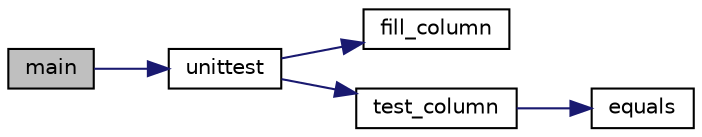 digraph "main"
{
  edge [fontname="Helvetica",fontsize="10",labelfontname="Helvetica",labelfontsize="10"];
  node [fontname="Helvetica",fontsize="10",shape=record];
  rankdir="LR";
  Node1 [label="main",height=0.2,width=0.4,color="black", fillcolor="grey75", style="filled", fontcolor="black"];
  Node1 -> Node2 [color="midnightblue",fontsize="10",style="solid",fontname="Helvetica"];
  Node2 [label="unittest",height=0.2,width=0.4,color="black", fillcolor="white", style="filled",URL="$main_8cpp.htm#a7fc104b1e4c91f5fbd065c0fc53d2291"];
  Node2 -> Node3 [color="midnightblue",fontsize="10",style="solid",fontname="Helvetica"];
  Node3 [label="fill_column",height=0.2,width=0.4,color="black", fillcolor="white", style="filled",URL="$unittest_8cpp.htm#a9344a0726e7f04bbae8082a59c688bc2"];
  Node2 -> Node4 [color="midnightblue",fontsize="10",style="solid",fontname="Helvetica"];
  Node4 [label="test_column",height=0.2,width=0.4,color="black", fillcolor="white", style="filled",URL="$unittest_8cpp.htm#a33c3d6f333d4b910df304bd8250ae557"];
  Node4 -> Node5 [color="midnightblue",fontsize="10",style="solid",fontname="Helvetica"];
  Node5 [label="equals",height=0.2,width=0.4,color="black", fillcolor="white", style="filled",URL="$unittest_8cpp.htm#a8ac0f6c1158442562aac6b36770b008c"];
}
